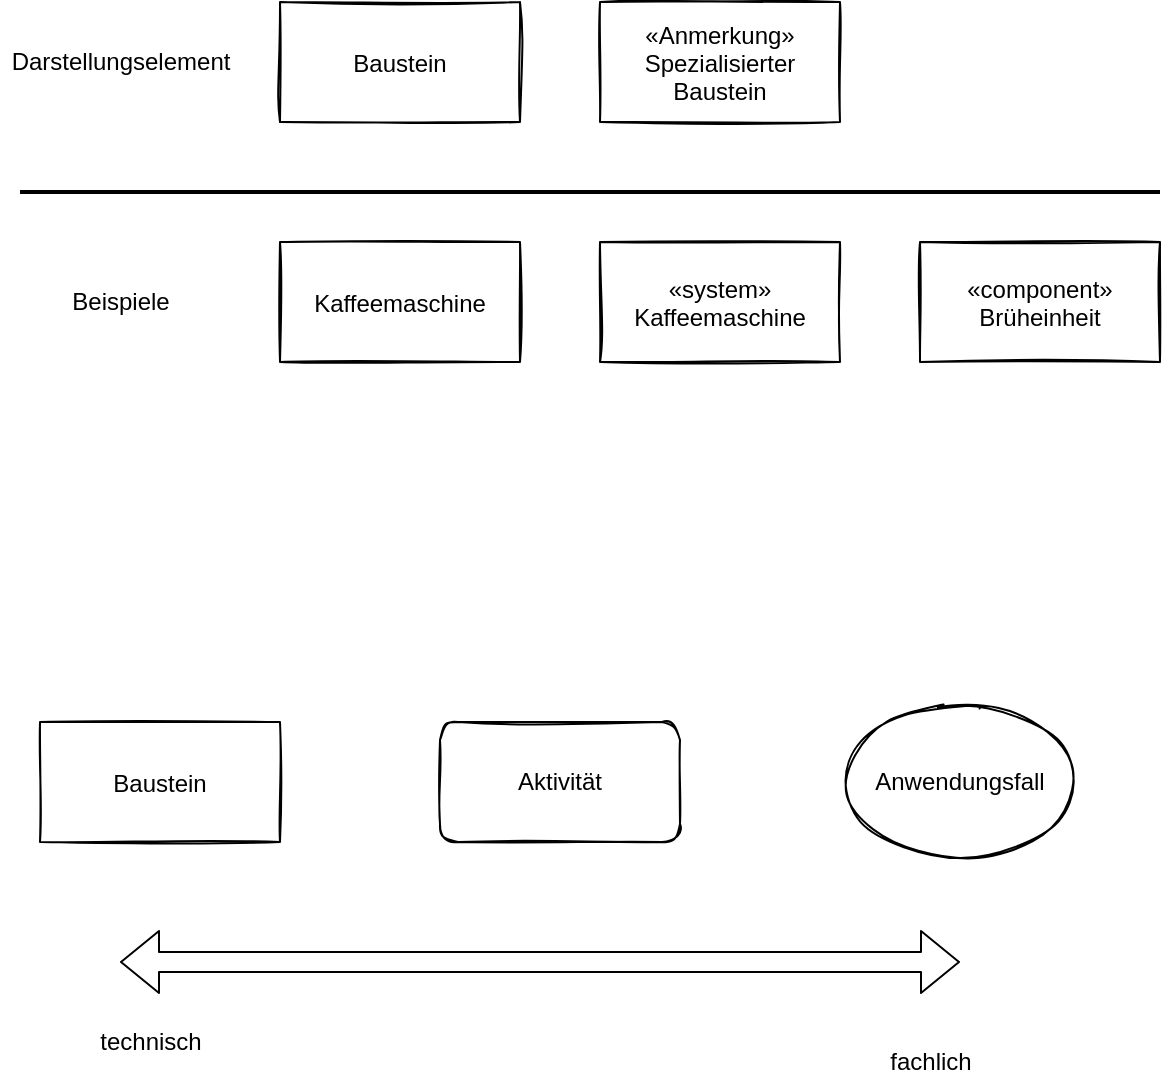 <mxfile pages="5">
    <diagram id="6SpWArDQqeLU_MTk-7Mu" name="Bausteine">
        <mxGraphModel dx="707" dy="594" grid="0" gridSize="10" guides="1" tooltips="1" connect="1" arrows="1" fold="1" page="1" pageScale="1" pageWidth="827" pageHeight="1169" math="0" shadow="0">
            <root>
                <mxCell id="-4G3-lRVrjwXLM01tNym-0"/>
                <mxCell id="-4G3-lRVrjwXLM01tNym-1" parent="-4G3-lRVrjwXLM01tNym-0"/>
                <mxCell id="-4G3-lRVrjwXLM01tNym-2" value="Baustein" style="fontStyle=0;sketch=1;" parent="-4G3-lRVrjwXLM01tNym-1" vertex="1">
                    <mxGeometry x="160" y="40" width="120" height="60" as="geometry"/>
                </mxCell>
                <mxCell id="-4G3-lRVrjwXLM01tNym-3" value="«Anmerkung»&#10;Spezialisierter&#10;Baustein" style="fontStyle=0;sketch=1;" parent="-4G3-lRVrjwXLM01tNym-1" vertex="1">
                    <mxGeometry x="320" y="40" width="120" height="60" as="geometry"/>
                </mxCell>
                <mxCell id="saFPJxOIxq3ThxF4y0T1-0" value="Kaffeemaschine" style="fontStyle=0;sketch=1;" parent="-4G3-lRVrjwXLM01tNym-1" vertex="1">
                    <mxGeometry x="160" y="160" width="120" height="60" as="geometry"/>
                </mxCell>
                <mxCell id="saFPJxOIxq3ThxF4y0T1-2" value="«system»&#10;Kaffeemaschine" style="fontStyle=0;sketch=1;" parent="-4G3-lRVrjwXLM01tNym-1" vertex="1">
                    <mxGeometry x="320" y="160" width="120" height="60" as="geometry"/>
                </mxCell>
                <mxCell id="saFPJxOIxq3ThxF4y0T1-3" value="«component»&#10;Brüheinheit" style="fontStyle=0;sketch=1;" parent="-4G3-lRVrjwXLM01tNym-1" vertex="1">
                    <mxGeometry x="480" y="160" width="120" height="60" as="geometry"/>
                </mxCell>
                <mxCell id="saFPJxOIxq3ThxF4y0T1-5" value="" style="line;strokeWidth=2;html=1;" parent="-4G3-lRVrjwXLM01tNym-1" vertex="1">
                    <mxGeometry x="30" y="130" width="570" height="10" as="geometry"/>
                </mxCell>
                <mxCell id="saFPJxOIxq3ThxF4y0T1-6" value="Darstellungselement" style="text;html=1;align=center;verticalAlign=middle;resizable=0;points=[];autosize=1;strokeColor=none;fillColor=none;" parent="-4G3-lRVrjwXLM01tNym-1" vertex="1">
                    <mxGeometry x="20" y="60" width="120" height="20" as="geometry"/>
                </mxCell>
                <mxCell id="saFPJxOIxq3ThxF4y0T1-7" value="Beispiele" style="text;html=1;align=center;verticalAlign=middle;resizable=0;points=[];autosize=1;strokeColor=none;fillColor=none;" parent="-4G3-lRVrjwXLM01tNym-1" vertex="1">
                    <mxGeometry x="50" y="180" width="60" height="20" as="geometry"/>
                </mxCell>
                <mxCell id="0" value="Baustein" style="fontStyle=0;sketch=1;" vertex="1" parent="-4G3-lRVrjwXLM01tNym-1">
                    <mxGeometry x="40" y="400" width="120" height="60" as="geometry"/>
                </mxCell>
                <mxCell id="3" value="Aktivität" style="rounded=1;whiteSpace=wrap;html=1;sketch=1;" vertex="1" parent="-4G3-lRVrjwXLM01tNym-1">
                    <mxGeometry x="240" y="400" width="120" height="60" as="geometry"/>
                </mxCell>
                <mxCell id="4" value="Anwendungsfall" style="ellipse;whiteSpace=wrap;html=1;sketch=1;" vertex="1" parent="-4G3-lRVrjwXLM01tNym-1">
                    <mxGeometry x="440" y="390" width="120" height="80" as="geometry"/>
                </mxCell>
                <mxCell id="5" value="" style="shape=flexArrow;endArrow=classic;startArrow=classic;html=1;" edge="1" parent="-4G3-lRVrjwXLM01tNym-1">
                    <mxGeometry width="100" height="100" relative="1" as="geometry">
                        <mxPoint x="80" y="520" as="sourcePoint"/>
                        <mxPoint x="500" y="520" as="targetPoint"/>
                    </mxGeometry>
                </mxCell>
                <mxCell id="6" value="technisch" style="text;html=1;align=center;verticalAlign=middle;resizable=0;points=[];autosize=1;strokeColor=none;fillColor=none;" vertex="1" parent="-4G3-lRVrjwXLM01tNym-1">
                    <mxGeometry x="60" y="550" width="70" height="20" as="geometry"/>
                </mxCell>
                <mxCell id="7" value="fachlich" style="text;html=1;align=center;verticalAlign=middle;resizable=0;points=[];autosize=1;strokeColor=none;fillColor=none;" vertex="1" parent="-4G3-lRVrjwXLM01tNym-1">
                    <mxGeometry x="455" y="560" width="60" height="20" as="geometry"/>
                </mxCell>
            </root>
        </mxGraphModel>
    </diagram>
    <diagram id="hyuSgr0WiIHA1JmV8kCH" name="Beziehungen">
        <mxGraphModel dx="707" dy="594" grid="0" gridSize="10" guides="1" tooltips="1" connect="1" arrows="1" fold="1" page="1" pageScale="1" pageWidth="827" pageHeight="1169" math="0" shadow="0">
            <root>
                <mxCell id="0"/>
                <mxCell id="1" parent="0"/>
                <mxCell id="tQEC8WSHALwLQWzmmIx--4" style="edgeStyle=orthogonalEdgeStyle;rounded=0;orthogonalLoop=1;jettySize=auto;html=1;endArrow=none;endFill=0;sketch=1;" parent="1" source="tQEC8WSHALwLQWzmmIx--1" target="tQEC8WSHALwLQWzmmIx--2" edge="1">
                    <mxGeometry relative="1" as="geometry"/>
                </mxCell>
                <mxCell id="tQEC8WSHALwLQWzmmIx--1" value="A" style="fontStyle=0;sketch=1;" parent="1" vertex="1">
                    <mxGeometry x="40" y="40" width="120" height="60" as="geometry"/>
                </mxCell>
                <mxCell id="tQEC8WSHALwLQWzmmIx--2" value="B" style="fontStyle=0;sketch=1;" parent="1" vertex="1">
                    <mxGeometry x="350" y="40" width="120" height="60" as="geometry"/>
                </mxCell>
                <mxCell id="tQEC8WSHALwLQWzmmIx--5" style="edgeStyle=orthogonalEdgeStyle;rounded=0;orthogonalLoop=1;jettySize=auto;html=1;endArrow=open;endFill=0;sketch=1;" parent="1" source="tQEC8WSHALwLQWzmmIx--6" target="tQEC8WSHALwLQWzmmIx--7" edge="1">
                    <mxGeometry relative="1" as="geometry"/>
                </mxCell>
                <mxCell id="tQEC8WSHALwLQWzmmIx--6" value="A" style="fontStyle=0;sketch=1;" parent="1" vertex="1">
                    <mxGeometry x="40" y="140" width="120" height="60" as="geometry"/>
                </mxCell>
                <mxCell id="tQEC8WSHALwLQWzmmIx--7" value="B" style="fontStyle=0;sketch=1;" parent="1" vertex="1">
                    <mxGeometry x="350" y="140" width="120" height="60" as="geometry"/>
                </mxCell>
                <mxCell id="tQEC8WSHALwLQWzmmIx--8" style="edgeStyle=orthogonalEdgeStyle;rounded=0;orthogonalLoop=1;jettySize=auto;html=1;endArrow=block;endFill=0;sketch=1;" parent="1" source="tQEC8WSHALwLQWzmmIx--9" target="tQEC8WSHALwLQWzmmIx--10" edge="1">
                    <mxGeometry relative="1" as="geometry"/>
                </mxCell>
                <mxCell id="tQEC8WSHALwLQWzmmIx--9" value="A" style="fontStyle=0;sketch=1;" parent="1" vertex="1">
                    <mxGeometry x="40" y="240" width="120" height="60" as="geometry"/>
                </mxCell>
                <mxCell id="tQEC8WSHALwLQWzmmIx--10" value="B" style="fontStyle=0;sketch=1;" parent="1" vertex="1">
                    <mxGeometry x="350" y="240" width="120" height="60" as="geometry"/>
                </mxCell>
                <mxCell id="tQEC8WSHALwLQWzmmIx--11" value="Beziehung" style="text;html=1;align=center;verticalAlign=middle;resizable=0;points=[];autosize=1;strokeColor=none;fillColor=none;sketch=1;" parent="1" vertex="1">
                    <mxGeometry x="225" y="40" width="70" height="20" as="geometry"/>
                </mxCell>
                <mxCell id="tQEC8WSHALwLQWzmmIx--12" value="Abhängigkeit" style="text;html=1;align=center;verticalAlign=middle;resizable=0;points=[];autosize=1;strokeColor=none;fillColor=none;sketch=1;" parent="1" vertex="1">
                    <mxGeometry x="220" y="140" width="80" height="20" as="geometry"/>
                </mxCell>
                <mxCell id="tQEC8WSHALwLQWzmmIx--13" value="Generalisierung" style="text;html=1;align=center;verticalAlign=middle;resizable=0;points=[];autosize=1;strokeColor=none;fillColor=none;sketch=1;" parent="1" vertex="1">
                    <mxGeometry x="160" y="240" width="100" height="20" as="geometry"/>
                </mxCell>
                <mxCell id="2" value="(1)" style="text;html=1;align=center;verticalAlign=middle;resizable=0;points=[];autosize=1;strokeColor=none;fillColor=none;" parent="1" vertex="1">
                    <mxGeometry y="60" width="30" height="20" as="geometry"/>
                </mxCell>
                <mxCell id="3" value="(2)" style="text;html=1;align=center;verticalAlign=middle;resizable=0;points=[];autosize=1;strokeColor=none;fillColor=none;" parent="1" vertex="1">
                    <mxGeometry y="160" width="30" height="20" as="geometry"/>
                </mxCell>
                <mxCell id="4" value="(3)" style="text;html=1;align=center;verticalAlign=middle;resizable=0;points=[];autosize=1;strokeColor=none;fillColor=none;" parent="1" vertex="1">
                    <mxGeometry y="260" width="30" height="20" as="geometry"/>
                </mxCell>
                <mxCell id="_lPIJ9rqNrqW0O2TjrsG-4" value="" style="triangle;whiteSpace=wrap;html=1;labelBackgroundColor=none;fillColor=none;" parent="1" vertex="1">
                    <mxGeometry x="260" y="247" width="7.5" height="10" as="geometry"/>
                </mxCell>
                <mxCell id="_lPIJ9rqNrqW0O2TjrsG-5" value="Spezialisierung" style="text;html=1;align=center;verticalAlign=middle;resizable=0;points=[];autosize=1;strokeColor=none;fillColor=none;sketch=1;" parent="1" vertex="1">
                    <mxGeometry x="250" y="275" width="100" height="20" as="geometry"/>
                </mxCell>
                <mxCell id="_lPIJ9rqNrqW0O2TjrsG-6" value="" style="triangle;whiteSpace=wrap;html=1;labelBackgroundColor=none;fillColor=none;rotation=-180;" parent="1" vertex="1">
                    <mxGeometry x="247.5" y="280" width="7.5" height="10" as="geometry"/>
                </mxCell>
            </root>
        </mxGraphModel>
    </diagram>
    <diagram id="nc7KJOILMubtcIken1JN" name="Linientypen">
        <mxGraphModel dx="488" dy="410" grid="0" gridSize="10" guides="1" tooltips="1" connect="1" arrows="1" fold="1" page="1" pageScale="1" pageWidth="827" pageHeight="1169" math="0" shadow="0">
            <root>
                <mxCell id="SLO1tjqI-dcfGzirqSLg-0"/>
                <mxCell id="SLO1tjqI-dcfGzirqSLg-1" parent="SLO1tjqI-dcfGzirqSLg-0"/>
                <mxCell id="SLO1tjqI-dcfGzirqSLg-4" style="edgeStyle=none;html=1;endArrow=open;endFill=0;dashed=1;" parent="SLO1tjqI-dcfGzirqSLg-1" edge="1">
                    <mxGeometry relative="1" as="geometry">
                        <mxPoint x="360" y="160" as="targetPoint"/>
                        <mxPoint x="200" y="160" as="sourcePoint"/>
                    </mxGeometry>
                </mxCell>
                <mxCell id="SLO1tjqI-dcfGzirqSLg-5" style="edgeStyle=none;html=1;endArrow=open;endFill=0;dashed=1;dashPattern=1 2;" parent="SLO1tjqI-dcfGzirqSLg-1" edge="1">
                    <mxGeometry relative="1" as="geometry">
                        <mxPoint x="360" y="200" as="targetPoint"/>
                        <mxPoint x="200" y="200" as="sourcePoint"/>
                    </mxGeometry>
                </mxCell>
                <mxCell id="SLO1tjqI-dcfGzirqSLg-6" style="edgeStyle=none;html=1;endArrow=open;endFill=0;" parent="SLO1tjqI-dcfGzirqSLg-1" edge="1">
                    <mxGeometry relative="1" as="geometry">
                        <mxPoint x="360" y="120" as="targetPoint"/>
                        <mxPoint x="200" y="120" as="sourcePoint"/>
                    </mxGeometry>
                </mxCell>
                <mxCell id="7AQeOsZp_5HjaEyZO-XM-0" value="wichtig" style="text;html=1;align=center;verticalAlign=middle;resizable=0;points=[];autosize=1;strokeColor=none;fillColor=none;" parent="SLO1tjqI-dcfGzirqSLg-1" vertex="1">
                    <mxGeometry x="260" y="100" width="50" height="20" as="geometry"/>
                </mxCell>
                <mxCell id="7AQeOsZp_5HjaEyZO-XM-1" value="weniger wichtig" style="text;html=1;align=center;verticalAlign=middle;resizable=0;points=[];autosize=1;strokeColor=none;fillColor=none;" parent="SLO1tjqI-dcfGzirqSLg-1" vertex="1">
                    <mxGeometry x="235" y="140" width="100" height="20" as="geometry"/>
                </mxCell>
                <mxCell id="7AQeOsZp_5HjaEyZO-XM-2" value="am wenigsten wichtig" style="text;html=1;align=center;verticalAlign=middle;resizable=0;points=[];autosize=1;strokeColor=none;fillColor=none;" parent="SLO1tjqI-dcfGzirqSLg-1" vertex="1">
                    <mxGeometry x="218" y="181" width="124" height="18" as="geometry"/>
                </mxCell>
            </root>
        </mxGraphModel>
    </diagram>
    <diagram id="TpZbXN7ePDEGUqBczbGp" name="Kommentare">
        <mxGraphModel dx="586" dy="493" grid="0" gridSize="10" guides="1" tooltips="1" connect="1" arrows="1" fold="1" page="1" pageScale="1" pageWidth="827" pageHeight="1169" math="0" shadow="0">
            <root>
                <mxCell id="BaANsM_p4ynuOqFI4TbU-0"/>
                <mxCell id="BaANsM_p4ynuOqFI4TbU-1" parent="BaANsM_p4ynuOqFI4TbU-0"/>
                <mxCell id="v9h9awSJf8UKfyQ0-ewf-1" style="rounded=0;orthogonalLoop=1;jettySize=auto;html=1;dashed=1;endArrow=none;endFill=0;" parent="BaANsM_p4ynuOqFI4TbU-1" source="Y9zYl6nLSutehHqbV2qx-0" target="v9h9awSJf8UKfyQ0-ewf-0" edge="1">
                    <mxGeometry relative="1" as="geometry"/>
                </mxCell>
                <mxCell id="Y9zYl6nLSutehHqbV2qx-0" value="Das ist ein Baustein." style="shape=note2;boundedLbl=1;whiteSpace=wrap;html=1;size=25;verticalAlign=top;align=center;fillColor=#fff2cc;strokeColor=#d6b656;" parent="BaANsM_p4ynuOqFI4TbU-1" vertex="1">
                    <mxGeometry x="240" y="120" width="120" height="60" as="geometry"/>
                </mxCell>
                <mxCell id="v9h9awSJf8UKfyQ0-ewf-0" value="A" style="fontStyle=0;sketch=1;" parent="BaANsM_p4ynuOqFI4TbU-1" vertex="1">
                    <mxGeometry x="110" y="200" width="120" height="60" as="geometry"/>
                </mxCell>
            </root>
        </mxGraphModel>
    </diagram>
    <diagram id="24nHH4q-jO2i1AlrXaKB" name="Kommentaralternativen">
        <mxGraphModel dx="586" dy="493" grid="0" gridSize="10" guides="1" tooltips="1" connect="1" arrows="1" fold="1" page="1" pageScale="1" pageWidth="827" pageHeight="1169" math="0" shadow="0">
            <root>
                <mxCell id="hEhRI-NGa6rjN35J6ckc-0"/>
                <mxCell id="hEhRI-NGa6rjN35J6ckc-1" parent="hEhRI-NGa6rjN35J6ckc-0"/>
                <mxCell id="GAeHHRa1dC3iIzcnDtRS-0" value="" style="html=1;verticalLabelPosition=bottom;align=center;labelBackgroundColor=#ffffff;verticalAlign=top;strokeWidth=2;strokeColor=#d6b656;shadow=0;dashed=0;shape=mxgraph.ios7.icons.message;fillColor=#fff2cc;" parent="hEhRI-NGa6rjN35J6ckc-1" vertex="1">
                    <mxGeometry x="296" y="530" width="150" height="50" as="geometry"/>
                </mxCell>
                <mxCell id="GAeHHRa1dC3iIzcnDtRS-1" value="A" style="fontStyle=0;sketch=1;" parent="hEhRI-NGa6rjN35J6ckc-1" vertex="1">
                    <mxGeometry x="356" y="580" width="120" height="60" as="geometry"/>
                </mxCell>
                <mxCell id="GAeHHRa1dC3iIzcnDtRS-2" value="&amp;lt;&amp;lt;Kommentar&amp;gt;&amp;gt;&lt;br&gt;Das ist ein Baustein." style="rounded=1;whiteSpace=wrap;html=1;fillColor=#fff2cc;strokeColor=#d6b656;" parent="hEhRI-NGa6rjN35J6ckc-1" vertex="1">
                    <mxGeometry x="200" y="650" width="140" height="60" as="geometry"/>
                </mxCell>
                <mxCell id="GAeHHRa1dC3iIzcnDtRS-3" value="&lt;span style=&quot;&quot;&gt;Das ist ein Baustein&lt;/span&gt;" style="text;html=1;align=center;verticalAlign=middle;resizable=0;points=[];autosize=1;strokeColor=none;fillColor=none;labelBackgroundColor=none;" parent="hEhRI-NGa6rjN35J6ckc-1" vertex="1">
                    <mxGeometry x="306" y="542" width="120" height="20" as="geometry"/>
                </mxCell>
                <mxCell id="GAeHHRa1dC3iIzcnDtRS-4" style="rounded=0;orthogonalLoop=1;jettySize=auto;html=1;dashed=1;endArrow=none;endFill=0;exitX=0;exitY=1;exitDx=0;exitDy=0;" parent="hEhRI-NGa6rjN35J6ckc-1" source="GAeHHRa1dC3iIzcnDtRS-1" target="GAeHHRa1dC3iIzcnDtRS-2" edge="1">
                    <mxGeometry relative="1" as="geometry">
                        <mxPoint x="137.25" y="570" as="sourcePoint"/>
                        <mxPoint x="104.75" y="590" as="targetPoint"/>
                    </mxGeometry>
                </mxCell>
            </root>
        </mxGraphModel>
    </diagram>
</mxfile>